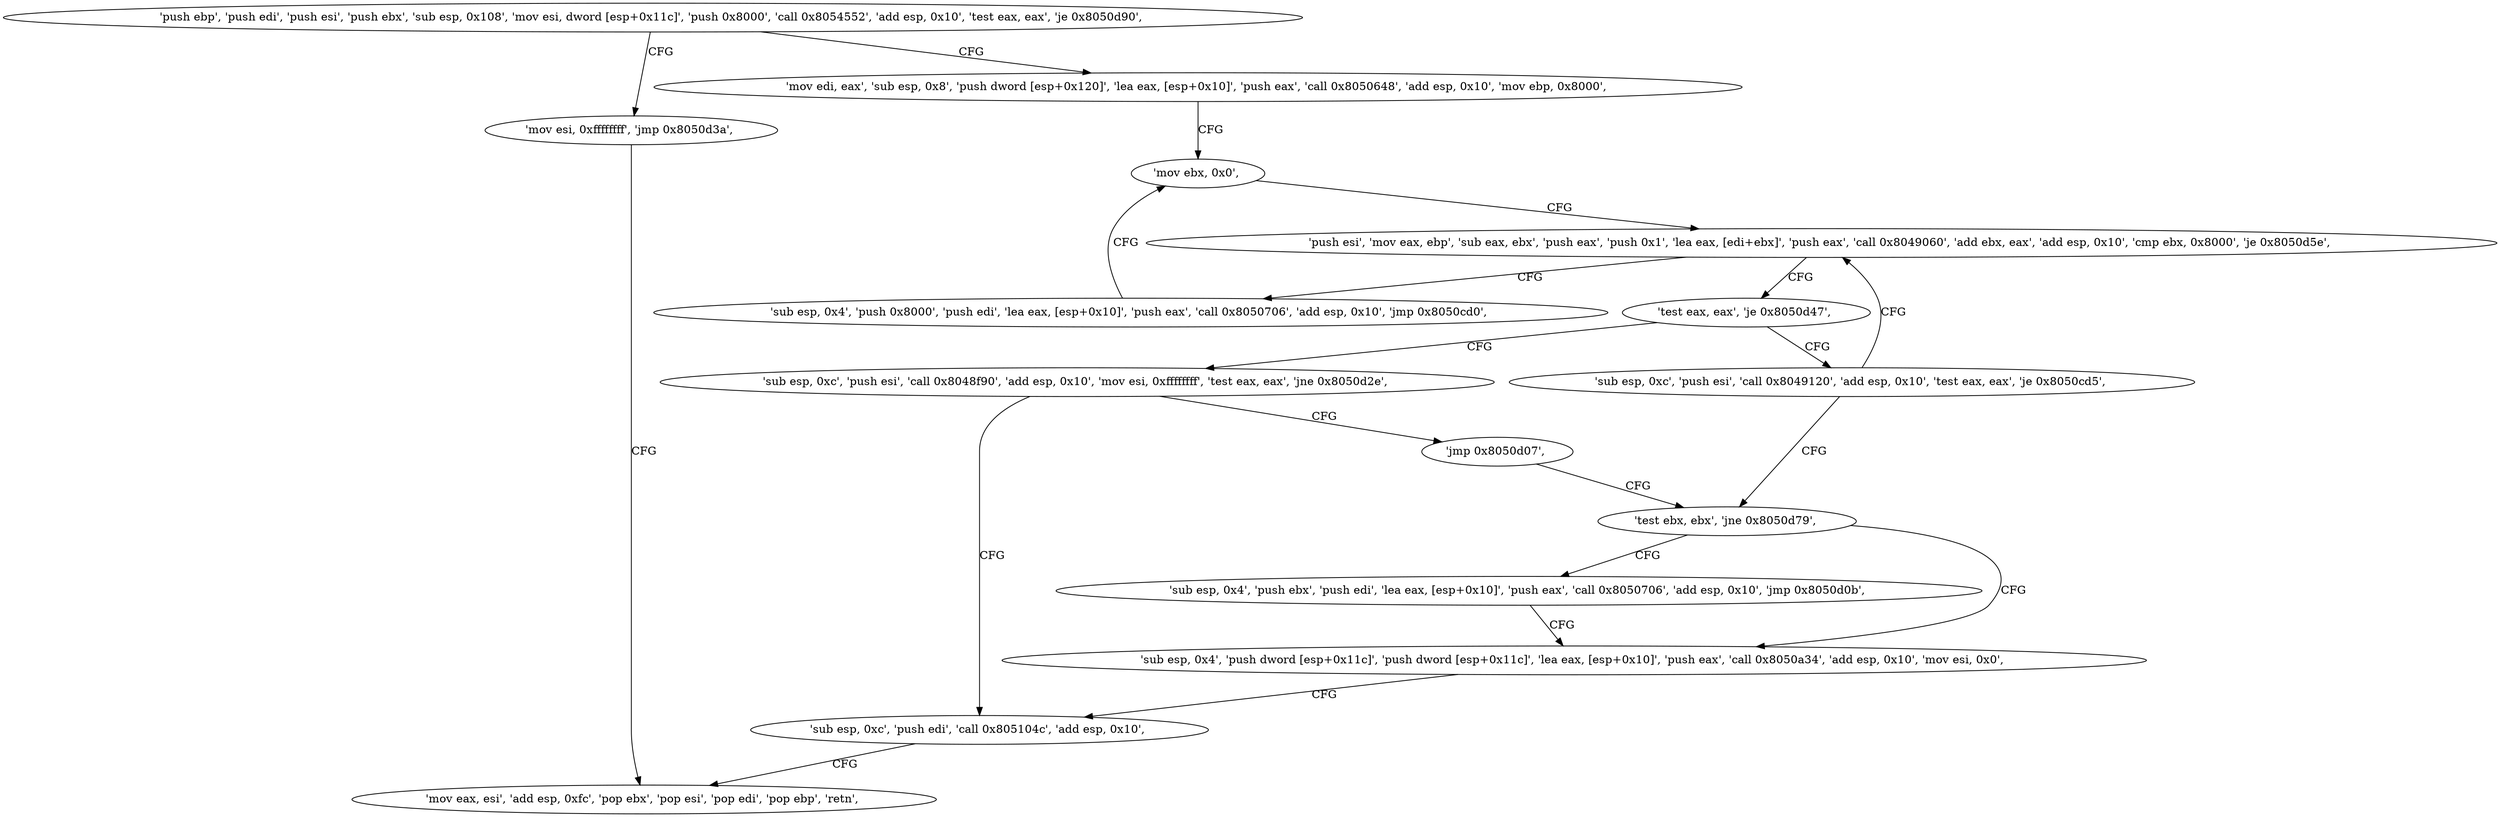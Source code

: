 digraph "func" {
"134548620" [label = "'push ebp', 'push edi', 'push esi', 'push ebx', 'sub esp, 0x108', 'mov esi, dword [esp+0x11c]', 'push 0x8000', 'call 0x8054552', 'add esp, 0x10', 'test eax, eax', 'je 0x8050d90', " ]
"134548880" [label = "'mov esi, 0xffffffff', 'jmp 0x8050d3a', " ]
"134548658" [label = "'mov edi, eax', 'sub esp, 0x8', 'push dword [esp+0x120]', 'lea eax, [esp+0x10]', 'push eax', 'call 0x8050648', 'add esp, 0x10', 'mov ebp, 0x8000', " ]
"134548794" [label = "'mov eax, esi', 'add esp, 0xfc', 'pop ebx', 'pop esi', 'pop edi', 'pop ebp', 'retn', " ]
"134548688" [label = "'mov ebx, 0x0', " ]
"134548830" [label = "'sub esp, 0x4', 'push 0x8000', 'push edi', 'lea eax, [esp+0x10]', 'push eax', 'call 0x8050706', 'add esp, 0x10', 'jmp 0x8050cd0', " ]
"134548723" [label = "'test eax, eax', 'je 0x8050d47', " ]
"134548807" [label = "'sub esp, 0xc', 'push esi', 'call 0x8048f90', 'add esp, 0x10', 'mov esi, 0xffffffff', 'test eax, eax', 'jne 0x8050d2e', " ]
"134548727" [label = "'sub esp, 0xc', 'push esi', 'call 0x8049120', 'add esp, 0x10', 'test eax, eax', 'je 0x8050cd5', " ]
"134548693" [label = "'push esi', 'mov eax, ebp', 'sub eax, ebx', 'push eax', 'push 0x1', 'lea eax, [edi+ebx]', 'push eax', 'call 0x8049060', 'add ebx, eax', 'add esp, 0x10', 'cmp ebx, 0x8000', 'je 0x8050d5e', " ]
"134548782" [label = "'sub esp, 0xc', 'push edi', 'call 0x805104c', 'add esp, 0x10', " ]
"134548828" [label = "'jmp 0x8050d07', " ]
"134548743" [label = "'test ebx, ebx', 'jne 0x8050d79', " ]
"134548857" [label = "'sub esp, 0x4', 'push ebx', 'push edi', 'lea eax, [esp+0x10]', 'push eax', 'call 0x8050706', 'add esp, 0x10', 'jmp 0x8050d0b', " ]
"134548747" [label = "'sub esp, 0x4', 'push dword [esp+0x11c]', 'push dword [esp+0x11c]', 'lea eax, [esp+0x10]', 'push eax', 'call 0x8050a34', 'add esp, 0x10', 'mov esi, 0x0', " ]
"134548620" -> "134548880" [ label = "CFG" ]
"134548620" -> "134548658" [ label = "CFG" ]
"134548880" -> "134548794" [ label = "CFG" ]
"134548658" -> "134548688" [ label = "CFG" ]
"134548688" -> "134548693" [ label = "CFG" ]
"134548830" -> "134548688" [ label = "CFG" ]
"134548723" -> "134548807" [ label = "CFG" ]
"134548723" -> "134548727" [ label = "CFG" ]
"134548807" -> "134548782" [ label = "CFG" ]
"134548807" -> "134548828" [ label = "CFG" ]
"134548727" -> "134548693" [ label = "CFG" ]
"134548727" -> "134548743" [ label = "CFG" ]
"134548693" -> "134548830" [ label = "CFG" ]
"134548693" -> "134548723" [ label = "CFG" ]
"134548782" -> "134548794" [ label = "CFG" ]
"134548828" -> "134548743" [ label = "CFG" ]
"134548743" -> "134548857" [ label = "CFG" ]
"134548743" -> "134548747" [ label = "CFG" ]
"134548857" -> "134548747" [ label = "CFG" ]
"134548747" -> "134548782" [ label = "CFG" ]
}
